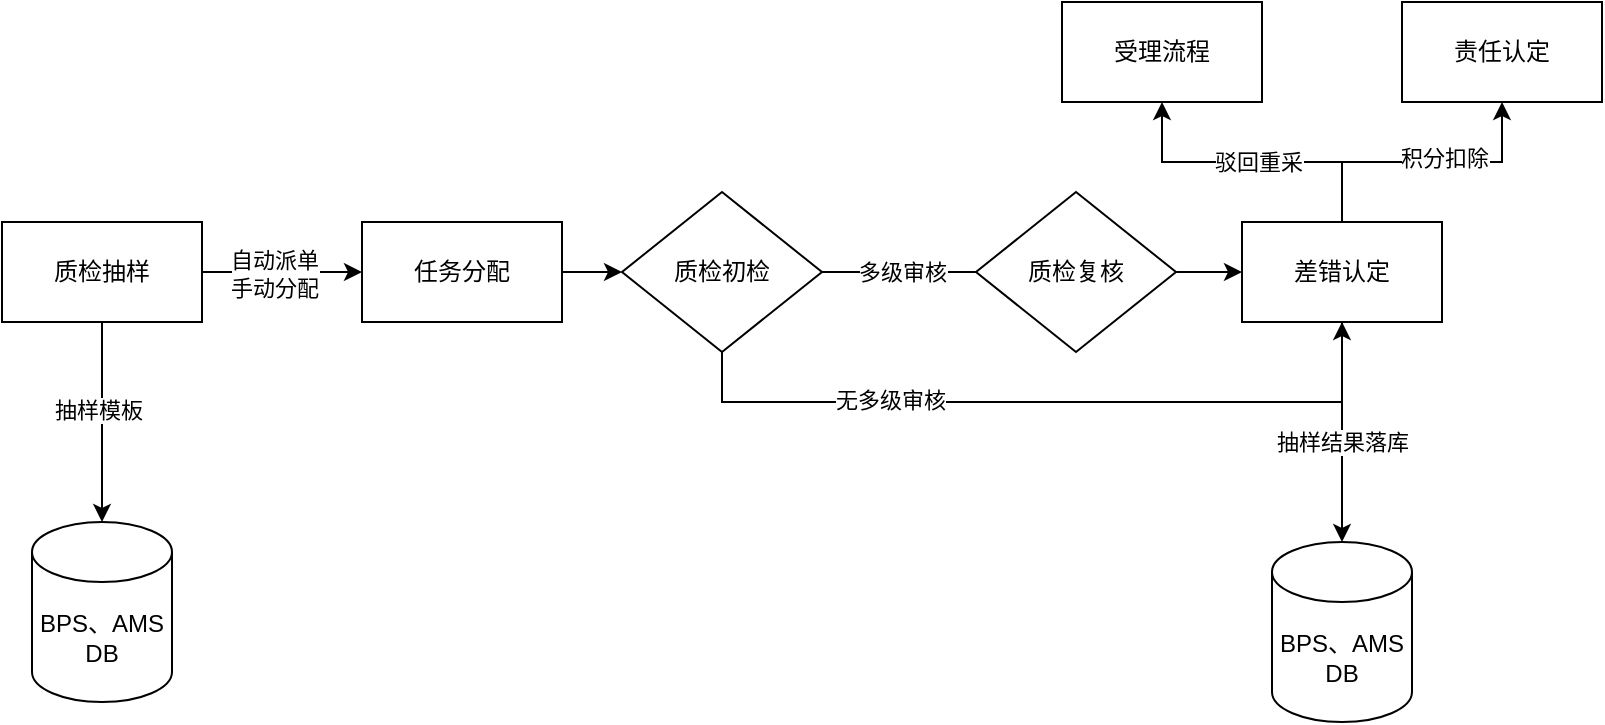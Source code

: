 <mxfile version="14.0.0" type="github">
  <diagram id="9LKX-si_4yWUbHkZIEd7" name="第 1 页">
    <mxGraphModel dx="833" dy="578" grid="1" gridSize="10" guides="1" tooltips="1" connect="1" arrows="1" fold="1" page="1" pageScale="1" pageWidth="690" pageHeight="980" math="0" shadow="0">
      <root>
        <mxCell id="0" />
        <mxCell id="1" parent="0" />
        <mxCell id="WEqB35Hxpz7HUWLLkqiR-4" value="BPS、AMS&lt;br&gt;DB" style="shape=cylinder3;whiteSpace=wrap;html=1;boundedLbl=1;backgroundOutline=1;size=15;" vertex="1" parent="1">
          <mxGeometry x="85" y="310" width="70" height="90" as="geometry" />
        </mxCell>
        <mxCell id="WEqB35Hxpz7HUWLLkqiR-9" style="edgeStyle=orthogonalEdgeStyle;rounded=0;orthogonalLoop=1;jettySize=auto;html=1;entryX=0.5;entryY=0;entryDx=0;entryDy=0;entryPerimeter=0;" edge="1" parent="1" source="WEqB35Hxpz7HUWLLkqiR-6" target="WEqB35Hxpz7HUWLLkqiR-4">
          <mxGeometry relative="1" as="geometry" />
        </mxCell>
        <mxCell id="WEqB35Hxpz7HUWLLkqiR-28" value="抽样模板" style="edgeLabel;html=1;align=center;verticalAlign=middle;resizable=0;points=[];" vertex="1" connectable="0" parent="WEqB35Hxpz7HUWLLkqiR-9">
          <mxGeometry x="-0.133" y="-2" relative="1" as="geometry">
            <mxPoint as="offset" />
          </mxGeometry>
        </mxCell>
        <mxCell id="WEqB35Hxpz7HUWLLkqiR-14" style="edgeStyle=orthogonalEdgeStyle;rounded=0;orthogonalLoop=1;jettySize=auto;html=1;entryX=0;entryY=0.5;entryDx=0;entryDy=0;" edge="1" parent="1" source="WEqB35Hxpz7HUWLLkqiR-6" target="WEqB35Hxpz7HUWLLkqiR-11">
          <mxGeometry relative="1" as="geometry" />
        </mxCell>
        <mxCell id="WEqB35Hxpz7HUWLLkqiR-29" value="自动派单&lt;br&gt;手动分配" style="edgeLabel;html=1;align=center;verticalAlign=middle;resizable=0;points=[];" vertex="1" connectable="0" parent="WEqB35Hxpz7HUWLLkqiR-14">
          <mxGeometry x="-0.104" y="-1" relative="1" as="geometry">
            <mxPoint as="offset" />
          </mxGeometry>
        </mxCell>
        <mxCell id="WEqB35Hxpz7HUWLLkqiR-6" value="质检抽样" style="rounded=0;whiteSpace=wrap;html=1;" vertex="1" parent="1">
          <mxGeometry x="70" y="160" width="100" height="50" as="geometry" />
        </mxCell>
        <mxCell id="WEqB35Hxpz7HUWLLkqiR-18" style="edgeStyle=orthogonalEdgeStyle;rounded=0;orthogonalLoop=1;jettySize=auto;html=1;entryX=0;entryY=0.5;entryDx=0;entryDy=0;" edge="1" parent="1" source="WEqB35Hxpz7HUWLLkqiR-11" target="WEqB35Hxpz7HUWLLkqiR-24">
          <mxGeometry relative="1" as="geometry">
            <mxPoint x="420" y="185" as="targetPoint" />
          </mxGeometry>
        </mxCell>
        <mxCell id="WEqB35Hxpz7HUWLLkqiR-11" value="任务分配" style="rounded=0;whiteSpace=wrap;html=1;" vertex="1" parent="1">
          <mxGeometry x="250" y="160" width="100" height="50" as="geometry" />
        </mxCell>
        <mxCell id="WEqB35Hxpz7HUWLLkqiR-20" style="edgeStyle=orthogonalEdgeStyle;rounded=0;orthogonalLoop=1;jettySize=auto;html=1;entryX=0;entryY=0.5;entryDx=0;entryDy=0;exitX=1;exitY=0.5;exitDx=0;exitDy=0;" edge="1" parent="1" source="WEqB35Hxpz7HUWLLkqiR-24">
          <mxGeometry relative="1" as="geometry">
            <mxPoint x="520" y="185" as="sourcePoint" />
            <mxPoint x="590" y="185" as="targetPoint" />
          </mxGeometry>
        </mxCell>
        <mxCell id="WEqB35Hxpz7HUWLLkqiR-31" value="多级审核" style="edgeLabel;html=1;align=center;verticalAlign=middle;resizable=0;points=[];" vertex="1" connectable="0" parent="WEqB35Hxpz7HUWLLkqiR-20">
          <mxGeometry x="-0.11" y="1" relative="1" as="geometry">
            <mxPoint x="-9.14" y="1" as="offset" />
          </mxGeometry>
        </mxCell>
        <mxCell id="WEqB35Hxpz7HUWLLkqiR-21" value="" style="edgeStyle=orthogonalEdgeStyle;rounded=0;orthogonalLoop=1;jettySize=auto;html=1;exitX=1;exitY=0.5;exitDx=0;exitDy=0;" edge="1" parent="1" source="WEqB35Hxpz7HUWLLkqiR-23" target="WEqB35Hxpz7HUWLLkqiR-17">
          <mxGeometry relative="1" as="geometry">
            <mxPoint x="687" y="240" as="sourcePoint" />
          </mxGeometry>
        </mxCell>
        <mxCell id="WEqB35Hxpz7HUWLLkqiR-36" style="edgeStyle=orthogonalEdgeStyle;rounded=0;orthogonalLoop=1;jettySize=auto;html=1;entryX=0.5;entryY=1;entryDx=0;entryDy=0;" edge="1" parent="1" source="WEqB35Hxpz7HUWLLkqiR-17" target="WEqB35Hxpz7HUWLLkqiR-27">
          <mxGeometry relative="1" as="geometry" />
        </mxCell>
        <mxCell id="WEqB35Hxpz7HUWLLkqiR-37" value="驳回重采" style="edgeLabel;html=1;align=center;verticalAlign=middle;resizable=0;points=[];" vertex="1" connectable="0" parent="WEqB35Hxpz7HUWLLkqiR-36">
          <mxGeometry x="-0.032" relative="1" as="geometry">
            <mxPoint as="offset" />
          </mxGeometry>
        </mxCell>
        <mxCell id="WEqB35Hxpz7HUWLLkqiR-184" style="edgeStyle=orthogonalEdgeStyle;rounded=0;orthogonalLoop=1;jettySize=auto;html=1;entryX=0.5;entryY=1;entryDx=0;entryDy=0;" edge="1" parent="1" source="WEqB35Hxpz7HUWLLkqiR-17" target="WEqB35Hxpz7HUWLLkqiR-183">
          <mxGeometry relative="1" as="geometry" />
        </mxCell>
        <mxCell id="WEqB35Hxpz7HUWLLkqiR-185" value="积分扣除" style="edgeLabel;html=1;align=center;verticalAlign=middle;resizable=0;points=[];" vertex="1" connectable="0" parent="WEqB35Hxpz7HUWLLkqiR-184">
          <mxGeometry x="0.149" y="2" relative="1" as="geometry">
            <mxPoint as="offset" />
          </mxGeometry>
        </mxCell>
        <mxCell id="WEqB35Hxpz7HUWLLkqiR-188" style="edgeStyle=orthogonalEdgeStyle;rounded=0;orthogonalLoop=1;jettySize=auto;html=1;entryX=0.5;entryY=0;entryDx=0;entryDy=0;entryPerimeter=0;" edge="1" parent="1" source="WEqB35Hxpz7HUWLLkqiR-17" target="WEqB35Hxpz7HUWLLkqiR-187">
          <mxGeometry relative="1" as="geometry" />
        </mxCell>
        <mxCell id="WEqB35Hxpz7HUWLLkqiR-189" value="抽样结果落库" style="edgeLabel;html=1;align=center;verticalAlign=middle;resizable=0;points=[];" vertex="1" connectable="0" parent="WEqB35Hxpz7HUWLLkqiR-188">
          <mxGeometry x="0.082" relative="1" as="geometry">
            <mxPoint as="offset" />
          </mxGeometry>
        </mxCell>
        <mxCell id="WEqB35Hxpz7HUWLLkqiR-17" value="差错认定" style="rounded=0;whiteSpace=wrap;html=1;" vertex="1" parent="1">
          <mxGeometry x="690" y="160" width="100" height="50" as="geometry" />
        </mxCell>
        <mxCell id="WEqB35Hxpz7HUWLLkqiR-23" value="&lt;span&gt;质检复核&lt;/span&gt;" style="rhombus;whiteSpace=wrap;html=1;" vertex="1" parent="1">
          <mxGeometry x="557" y="145" width="100" height="80" as="geometry" />
        </mxCell>
        <mxCell id="WEqB35Hxpz7HUWLLkqiR-32" style="edgeStyle=orthogonalEdgeStyle;rounded=0;orthogonalLoop=1;jettySize=auto;html=1;exitX=0.5;exitY=1;exitDx=0;exitDy=0;entryX=0.5;entryY=1;entryDx=0;entryDy=0;" edge="1" parent="1" source="WEqB35Hxpz7HUWLLkqiR-24" target="WEqB35Hxpz7HUWLLkqiR-17">
          <mxGeometry relative="1" as="geometry">
            <mxPoint x="770" y="210" as="targetPoint" />
            <Array as="points">
              <mxPoint x="430" y="250" />
              <mxPoint x="740" y="250" />
            </Array>
          </mxGeometry>
        </mxCell>
        <mxCell id="WEqB35Hxpz7HUWLLkqiR-33" value="无多级审核" style="edgeLabel;html=1;align=center;verticalAlign=middle;resizable=0;points=[];" vertex="1" connectable="0" parent="WEqB35Hxpz7HUWLLkqiR-32">
          <mxGeometry x="-0.419" relative="1" as="geometry">
            <mxPoint y="-1" as="offset" />
          </mxGeometry>
        </mxCell>
        <mxCell id="WEqB35Hxpz7HUWLLkqiR-24" value="&lt;span&gt;质检初检&lt;/span&gt;" style="rhombus;whiteSpace=wrap;html=1;" vertex="1" parent="1">
          <mxGeometry x="380" y="145" width="100" height="80" as="geometry" />
        </mxCell>
        <mxCell id="WEqB35Hxpz7HUWLLkqiR-27" value="受理流程" style="rounded=0;whiteSpace=wrap;html=1;" vertex="1" parent="1">
          <mxGeometry x="600" y="50" width="100" height="50" as="geometry" />
        </mxCell>
        <mxCell id="WEqB35Hxpz7HUWLLkqiR-183" value="责任认定" style="rounded=0;whiteSpace=wrap;html=1;" vertex="1" parent="1">
          <mxGeometry x="770" y="50" width="100" height="50" as="geometry" />
        </mxCell>
        <mxCell id="WEqB35Hxpz7HUWLLkqiR-187" value="BPS、AMS&lt;br&gt;DB" style="shape=cylinder3;whiteSpace=wrap;html=1;boundedLbl=1;backgroundOutline=1;size=15;" vertex="1" parent="1">
          <mxGeometry x="705" y="320" width="70" height="90" as="geometry" />
        </mxCell>
      </root>
    </mxGraphModel>
  </diagram>
</mxfile>
